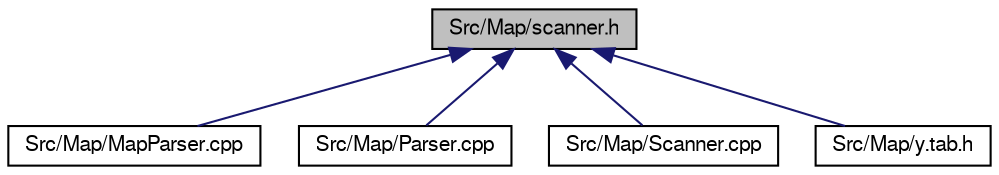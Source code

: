 digraph "Src/Map/scanner.h"
{
  edge [fontname="FreeSans",fontsize="10",labelfontname="FreeSans",labelfontsize="10"];
  node [fontname="FreeSans",fontsize="10",shape=record];
  Node1 [label="Src/Map/scanner.h",height=0.2,width=0.4,color="black", fillcolor="grey75", style="filled", fontcolor="black"];
  Node1 -> Node2 [dir="back",color="midnightblue",fontsize="10",style="solid",fontname="FreeSans"];
  Node2 [label="Src/Map/MapParser.cpp",height=0.2,width=0.4,color="black", fillcolor="white", style="filled",URL="$_map_parser_8cpp.html",tooltip="Contiene la implementación de la clase que encapsula el parseo de mapas. "];
  Node1 -> Node3 [dir="back",color="midnightblue",fontsize="10",style="solid",fontname="FreeSans"];
  Node3 [label="Src/Map/Parser.cpp",height=0.2,width=0.4,color="black", fillcolor="white", style="filled",URL="$_parser_8cpp_source.html"];
  Node1 -> Node4 [dir="back",color="midnightblue",fontsize="10",style="solid",fontname="FreeSans"];
  Node4 [label="Src/Map/Scanner.cpp",height=0.2,width=0.4,color="black", fillcolor="white", style="filled",URL="$_scanner_8cpp_source.html"];
  Node1 -> Node5 [dir="back",color="midnightblue",fontsize="10",style="solid",fontname="FreeSans"];
  Node5 [label="Src/Map/y.tab.h",height=0.2,width=0.4,color="black", fillcolor="white", style="filled",URL="$y_8tab_8h.html",tooltip="Por si se hacen generaciones extandar hacemos una inclusión de Scanner.h. "];
}
